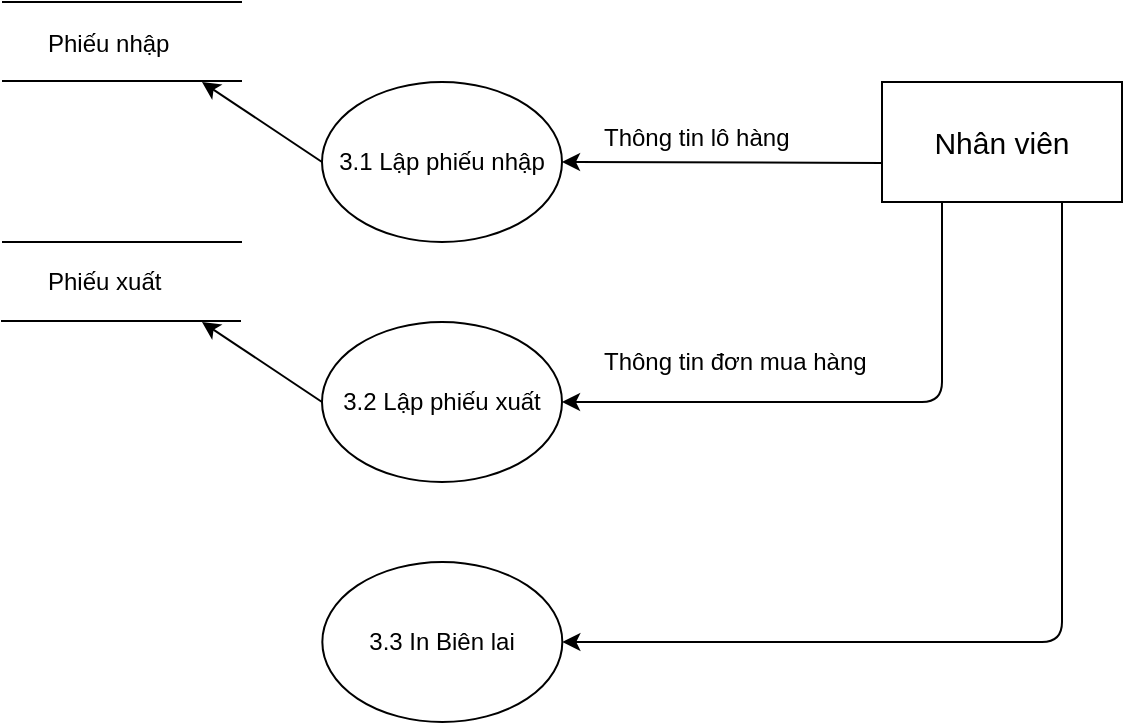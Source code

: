 <mxfile version="11.3.2" type="device" pages="1"><diagram id="dItdXAxCNqbQGtqkYsqf" name="Page-1"><mxGraphModel dx="1375" dy="474" grid="1" gridSize="10" guides="1" tooltips="1" connect="1" arrows="1" fold="1" page="1" pageScale="1" pageWidth="583" pageHeight="827" math="0" shadow="0"><root><mxCell id="0"/><mxCell id="1" parent="0"/><mxCell id="8zC0MuuH6hrMcAr--ZCI-2" value="Nhân viên" style="rounded=0;whiteSpace=wrap;html=1;fontSize=15;" parent="1" vertex="1"><mxGeometry x="440" y="200" width="120" height="60" as="geometry"/></mxCell><mxCell id="8zC0MuuH6hrMcAr--ZCI-3" value="3.1 Lập phiếu nhập" style="ellipse;whiteSpace=wrap;html=1;" parent="1" vertex="1"><mxGeometry x="160" y="200" width="120" height="80" as="geometry"/></mxCell><mxCell id="8zC0MuuH6hrMcAr--ZCI-4" value="3.2 Lập phiếu xuất" style="ellipse;whiteSpace=wrap;html=1;" parent="1" vertex="1"><mxGeometry x="160" y="320" width="120" height="80" as="geometry"/></mxCell><mxCell id="8zC0MuuH6hrMcAr--ZCI-5" value="3.3 In Biên lai" style="ellipse;whiteSpace=wrap;html=1;" parent="1" vertex="1"><mxGeometry x="160.167" y="440" width="120" height="80" as="geometry"/></mxCell><mxCell id="8zC0MuuH6hrMcAr--ZCI-6" value="" style="endArrow=classic;html=1;entryX=1;entryY=0.5;entryDx=0;entryDy=0;exitX=0.001;exitY=0.674;exitDx=0;exitDy=0;exitPerimeter=0;" parent="1" source="8zC0MuuH6hrMcAr--ZCI-2" target="8zC0MuuH6hrMcAr--ZCI-3" edge="1"><mxGeometry width="50" height="50" relative="1" as="geometry"><mxPoint x="430" y="240" as="sourcePoint"/><mxPoint x="390" y="210" as="targetPoint"/></mxGeometry></mxCell><mxCell id="8zC0MuuH6hrMcAr--ZCI-7" value="" style="endArrow=none;html=1;" parent="1" edge="1"><mxGeometry width="50" height="50" relative="1" as="geometry"><mxPoint y="160" as="sourcePoint"/><mxPoint x="120" y="160" as="targetPoint"/><Array as="points"><mxPoint x="90" y="160"/></Array></mxGeometry></mxCell><mxCell id="8zC0MuuH6hrMcAr--ZCI-8" value="" style="endArrow=none;html=1;" parent="1" edge="1"><mxGeometry width="50" height="50" relative="1" as="geometry"><mxPoint y="199.5" as="sourcePoint"/><mxPoint x="120" y="199.5" as="targetPoint"/><Array as="points"><mxPoint x="90" y="199.5"/></Array></mxGeometry></mxCell><mxCell id="8zC0MuuH6hrMcAr--ZCI-9" value="Phiếu nhập" style="text;html=1;resizable=0;points=[];autosize=1;align=left;verticalAlign=top;spacingTop=-4;" parent="1" vertex="1"><mxGeometry x="21" y="171" width="80" height="20" as="geometry"/></mxCell><mxCell id="8zC0MuuH6hrMcAr--ZCI-10" value="" style="endArrow=none;html=1;" parent="1" edge="1"><mxGeometry width="50" height="50" relative="1" as="geometry"><mxPoint x="-0.5" y="319.5" as="sourcePoint"/><mxPoint x="119.5" y="319.5" as="targetPoint"/><Array as="points"><mxPoint x="89.5" y="319.5"/></Array></mxGeometry></mxCell><mxCell id="8zC0MuuH6hrMcAr--ZCI-11" value="Phiếu xuất" style="text;html=1;resizable=0;points=[];autosize=1;align=left;verticalAlign=top;spacingTop=-4;" parent="1" vertex="1"><mxGeometry x="21" y="290" width="70" height="20" as="geometry"/></mxCell><mxCell id="8zC0MuuH6hrMcAr--ZCI-12" value="" style="endArrow=none;html=1;" parent="1" edge="1"><mxGeometry width="50" height="50" relative="1" as="geometry"><mxPoint y="280" as="sourcePoint"/><mxPoint x="120" y="280" as="targetPoint"/><Array as="points"><mxPoint x="90" y="280"/></Array></mxGeometry></mxCell><mxCell id="8zC0MuuH6hrMcAr--ZCI-13" value="" style="endArrow=classic;html=1;entryX=1;entryY=0.5;entryDx=0;entryDy=0;exitX=0.25;exitY=1;exitDx=0;exitDy=0;" parent="1" source="8zC0MuuH6hrMcAr--ZCI-2" target="8zC0MuuH6hrMcAr--ZCI-4" edge="1"><mxGeometry width="50" height="50" relative="1" as="geometry"><mxPoint x="470" y="360" as="sourcePoint"/><mxPoint x="520" y="310" as="targetPoint"/><Array as="points"><mxPoint x="470" y="360"/></Array></mxGeometry></mxCell><mxCell id="8zC0MuuH6hrMcAr--ZCI-14" value="" style="endArrow=classic;html=1;exitX=0;exitY=0.5;exitDx=0;exitDy=0;" parent="1" source="8zC0MuuH6hrMcAr--ZCI-3" edge="1"><mxGeometry width="50" height="50" relative="1" as="geometry"><mxPoint x="110" y="270" as="sourcePoint"/><mxPoint x="100" y="200" as="targetPoint"/></mxGeometry></mxCell><mxCell id="8zC0MuuH6hrMcAr--ZCI-15" value="" style="endArrow=classic;html=1;exitX=0;exitY=0.5;exitDx=0;exitDy=0;" parent="1" edge="1"><mxGeometry width="50" height="50" relative="1" as="geometry"><mxPoint x="160" y="360" as="sourcePoint"/><mxPoint x="100" y="320" as="targetPoint"/></mxGeometry></mxCell><mxCell id="8zC0MuuH6hrMcAr--ZCI-16" value="Thông tin lô hàng" style="text;html=1;resizable=0;points=[];autosize=1;align=left;verticalAlign=top;spacingTop=-4;" parent="1" vertex="1"><mxGeometry x="299" y="218" width="110" height="20" as="geometry"/></mxCell><mxCell id="8zC0MuuH6hrMcAr--ZCI-17" value="" style="endArrow=classic;html=1;entryX=1;entryY=0.5;entryDx=0;entryDy=0;exitX=0.75;exitY=1;exitDx=0;exitDy=0;" parent="1" source="8zC0MuuH6hrMcAr--ZCI-2" target="8zC0MuuH6hrMcAr--ZCI-5" edge="1"><mxGeometry width="50" height="50" relative="1" as="geometry"><mxPoint x="610" y="250" as="sourcePoint"/><mxPoint x="660" y="200" as="targetPoint"/><Array as="points"><mxPoint x="530" y="480"/></Array></mxGeometry></mxCell><mxCell id="8zC0MuuH6hrMcAr--ZCI-18" value="Thông tin đơn mua hàng" style="text;html=1;resizable=0;points=[];autosize=1;align=left;verticalAlign=top;spacingTop=-4;" parent="1" vertex="1"><mxGeometry x="299" y="330" width="150" height="20" as="geometry"/></mxCell></root></mxGraphModel></diagram></mxfile>
